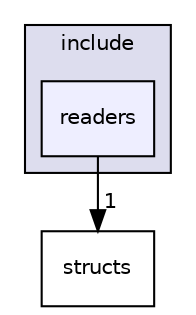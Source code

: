 digraph "readers" {
  compound=true
  node [ fontsize="10", fontname="Helvetica"];
  edge [ labelfontsize="10", labelfontname="Helvetica"];
  subgraph clusterdir_d44c64559bbebec7f509842c48db8b23 {
    graph [ bgcolor="#ddddee", pencolor="black", label="include" fontname="Helvetica", fontsize="10", URL="dir_d44c64559bbebec7f509842c48db8b23.html"]
  dir_61c57797386c8fb992d55e625d187773 [shape=box, label="readers", style="filled", fillcolor="#eeeeff", pencolor="black", URL="dir_61c57797386c8fb992d55e625d187773.html"];
  }
  dir_85e10f8b895e6a9c9197ac15ac307621 [shape=box label="structs" URL="dir_85e10f8b895e6a9c9197ac15ac307621.html"];
  dir_61c57797386c8fb992d55e625d187773->dir_85e10f8b895e6a9c9197ac15ac307621 [headlabel="1", labeldistance=1.5 headhref="dir_000010_000001.html"];
}

